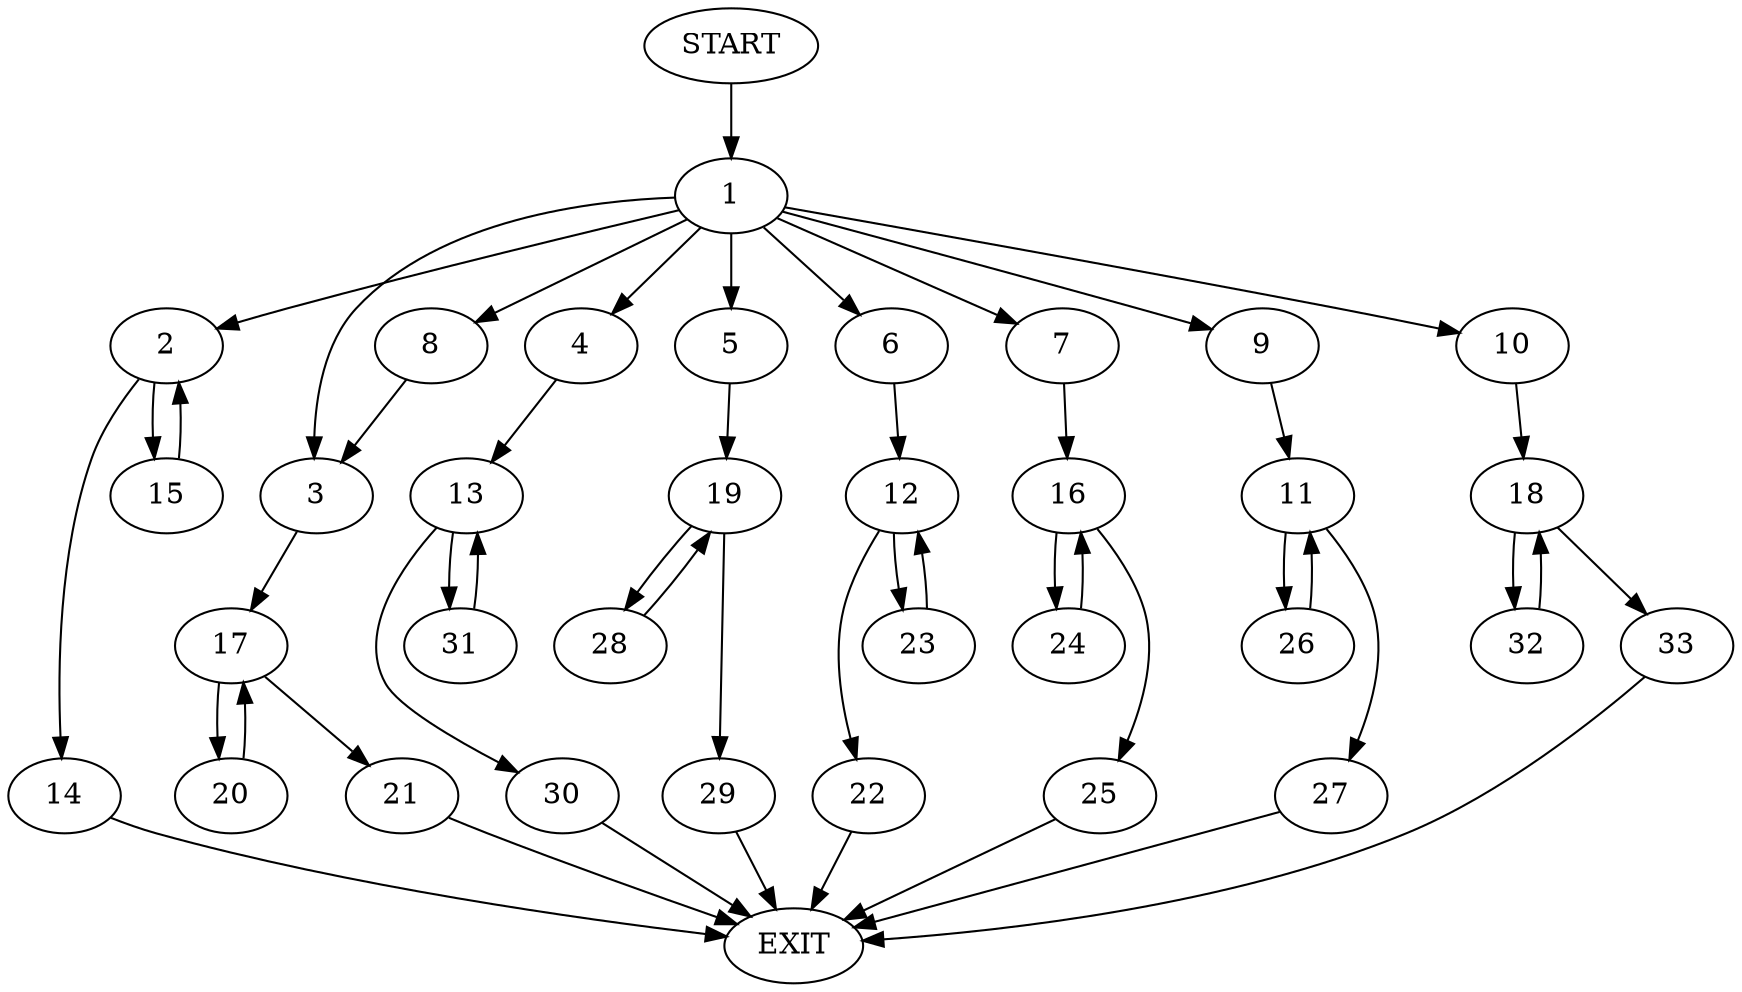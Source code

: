 digraph {
0 [label="START"]
34 [label="EXIT"]
0 -> 1
1 -> 2
1 -> 3
1 -> 4
1 -> 5
1 -> 6
1 -> 7
1 -> 8
1 -> 9
1 -> 10
9 -> 11
6 -> 12
4 -> 13
8 -> 3
2 -> 14
2 -> 15
7 -> 16
3 -> 17
10 -> 18
5 -> 19
17 -> 20
17 -> 21
21 -> 34
20 -> 17
12 -> 22
12 -> 23
23 -> 12
22 -> 34
16 -> 24
16 -> 25
24 -> 16
25 -> 34
11 -> 26
11 -> 27
26 -> 11
27 -> 34
19 -> 28
19 -> 29
29 -> 34
28 -> 19
13 -> 30
13 -> 31
30 -> 34
31 -> 13
18 -> 32
18 -> 33
32 -> 18
33 -> 34
14 -> 34
15 -> 2
}
